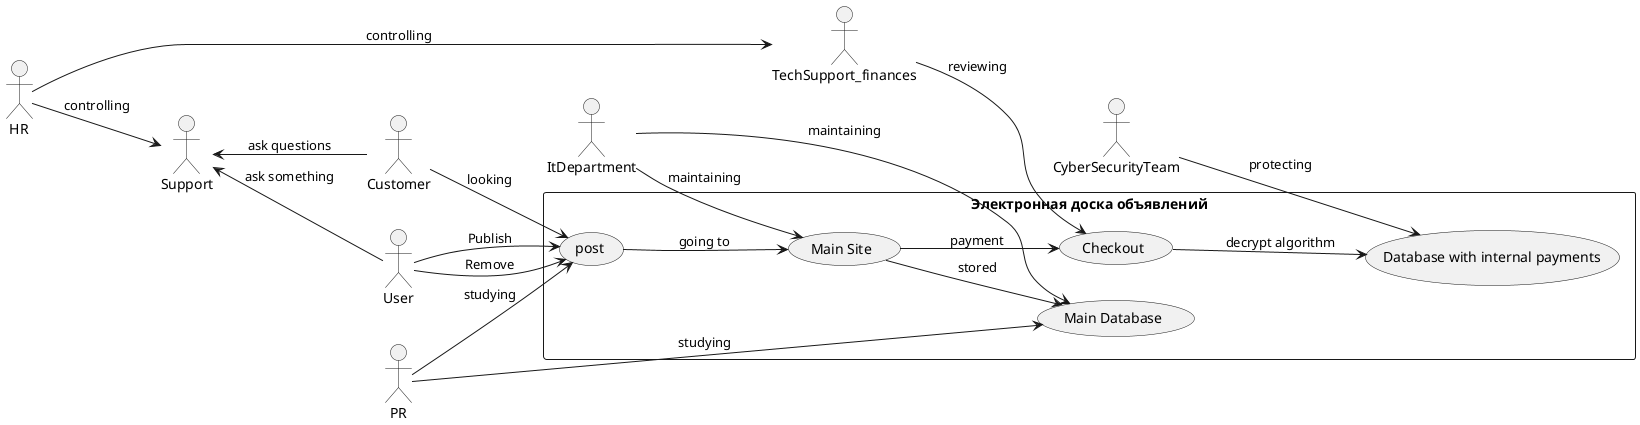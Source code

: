 @startuml
left to right direction
actor User as U
actor Customer as U1
actor ItDepartment as P
actor CyberSecurityTeam as A
actor TechSupport_finances as SU
actor HR as HR
actor Support as TS
actor PR as PR

rectangle "Электронная доска объявлений" {
  usecase (Main Site) as MS
  usecase (Database with internal payments) as D
  usecase (Main Database) as MD
  usecase (post) as post
  usecase (Checkout) as CH
  U --> post: Remove
  U --> post: Publish
  U1 --> post: looking
  post --> MS: going to
  MS --> MD: stored
  MS --> CH: payment
  P --> MS: maintaining
  HR --> SU: controlling
  P --> MD: maintaining
  SU --> CH: reviewing
  CH --> D: decrypt algorithm
  A --> D: protecting
  TS <-- U: ask something
  TS <-- U1: ask questions
  HR --> TS: controlling
  PR --> MD: studying
  PR --> post: studying
@enduml
